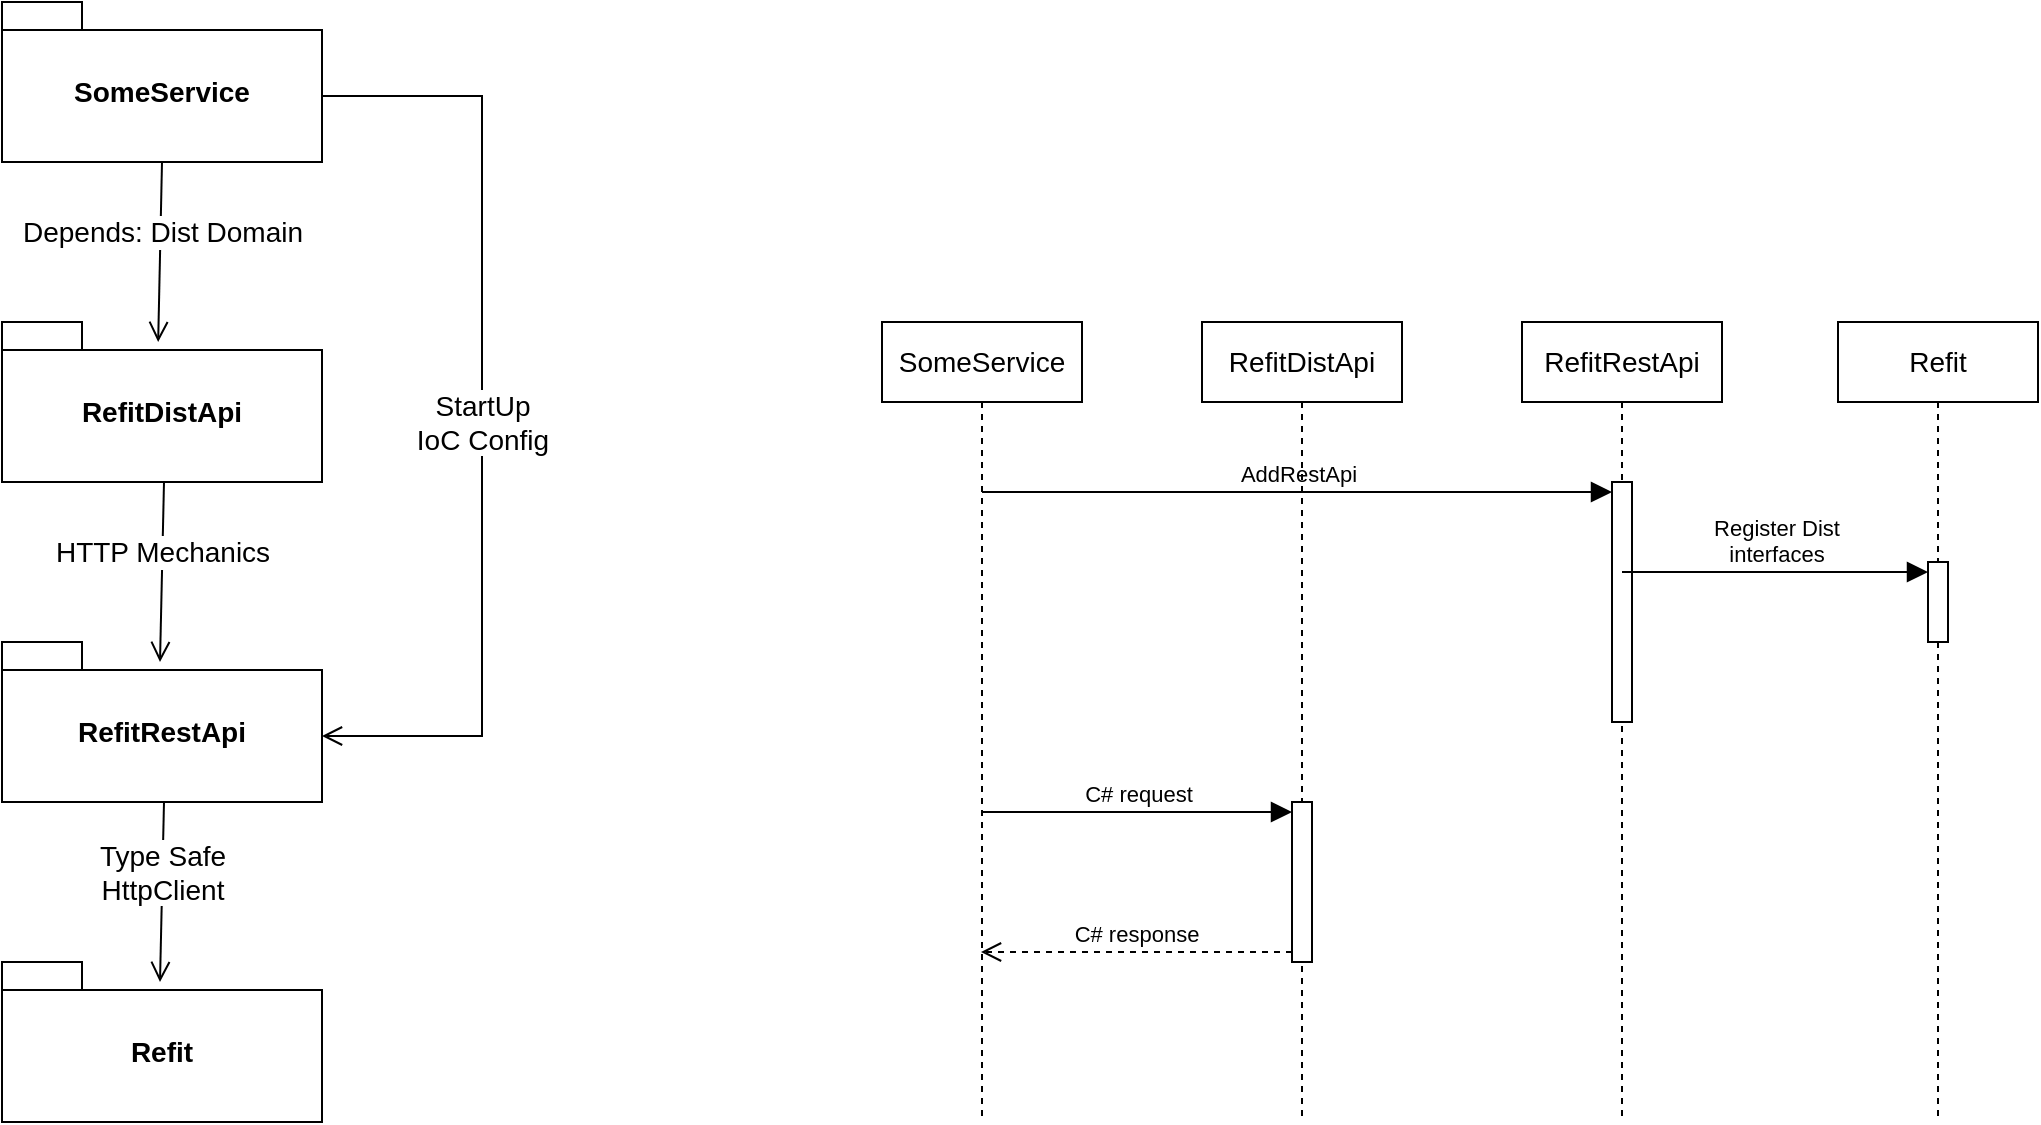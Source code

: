 <mxfile version="25.0.3">
  <diagram name="Page-1" id="WLlfpPFSu94DFn2KgERP">
    <mxGraphModel dx="979" dy="718" grid="1" gridSize="10" guides="1" tooltips="1" connect="1" arrows="1" fold="1" page="1" pageScale="1" pageWidth="850" pageHeight="1100" math="0" shadow="0">
      <root>
        <mxCell id="0" />
        <mxCell id="1" parent="0" />
        <mxCell id="RyZrumd5OsiniHk0rNsL-8" value="SomeService" style="shape=folder;fontStyle=1;spacingTop=10;tabWidth=40;tabHeight=14;tabPosition=left;html=1;whiteSpace=wrap;fontSize=14;" vertex="1" parent="1">
          <mxGeometry x="80" y="80" width="160" height="80" as="geometry" />
        </mxCell>
        <mxCell id="RyZrumd5OsiniHk0rNsL-9" value="RefitDistApi" style="shape=folder;fontStyle=1;spacingTop=10;tabWidth=40;tabHeight=14;tabPosition=left;html=1;whiteSpace=wrap;fontSize=14;" vertex="1" parent="1">
          <mxGeometry x="80" y="240" width="160" height="80" as="geometry" />
        </mxCell>
        <mxCell id="RyZrumd5OsiniHk0rNsL-10" value="RefitRestApi" style="shape=folder;fontStyle=1;spacingTop=10;tabWidth=40;tabHeight=14;tabPosition=left;html=1;whiteSpace=wrap;fontSize=14;" vertex="1" parent="1">
          <mxGeometry x="80" y="400" width="160" height="80" as="geometry" />
        </mxCell>
        <mxCell id="RyZrumd5OsiniHk0rNsL-11" value="" style="endArrow=open;startArrow=none;endFill=0;startFill=0;endSize=8;html=1;verticalAlign=bottom;labelBackgroundColor=none;strokeWidth=1;rounded=0;exitX=0.5;exitY=1;exitDx=0;exitDy=0;exitPerimeter=0;entryX=0.488;entryY=0.125;entryDx=0;entryDy=0;entryPerimeter=0;fontSize=14;" edge="1" parent="1" source="RyZrumd5OsiniHk0rNsL-8" target="RyZrumd5OsiniHk0rNsL-9">
          <mxGeometry width="160" relative="1" as="geometry">
            <mxPoint x="-80" y="460" as="sourcePoint" />
            <mxPoint x="80" y="460" as="targetPoint" />
          </mxGeometry>
        </mxCell>
        <mxCell id="RyZrumd5OsiniHk0rNsL-17" value="Depends: Dist Domain" style="edgeLabel;html=1;align=center;verticalAlign=middle;resizable=0;points=[];fontSize=14;" vertex="1" connectable="0" parent="RyZrumd5OsiniHk0rNsL-11">
          <mxGeometry x="-0.222" relative="1" as="geometry">
            <mxPoint as="offset" />
          </mxGeometry>
        </mxCell>
        <mxCell id="RyZrumd5OsiniHk0rNsL-16" value="" style="endArrow=open;startArrow=none;endFill=0;startFill=0;endSize=8;html=1;verticalAlign=bottom;labelBackgroundColor=none;strokeWidth=1;rounded=0;exitX=0;exitY=0;exitDx=160;exitDy=47;exitPerimeter=0;entryX=0;entryY=0;entryDx=160;entryDy=47;entryPerimeter=0;edgeStyle=orthogonalEdgeStyle;fontSize=14;" edge="1" parent="1" source="RyZrumd5OsiniHk0rNsL-8" target="RyZrumd5OsiniHk0rNsL-10">
          <mxGeometry width="160" relative="1" as="geometry">
            <mxPoint x="352" y="190" as="sourcePoint" />
            <mxPoint x="350" y="280" as="targetPoint" />
            <Array as="points">
              <mxPoint x="320" y="127" />
              <mxPoint x="320" y="447" />
            </Array>
          </mxGeometry>
        </mxCell>
        <mxCell id="RyZrumd5OsiniHk0rNsL-21" value="&lt;div&gt;StartUp&lt;/div&gt;&lt;div&gt;IoC Config&lt;br&gt;&lt;/div&gt;" style="edgeLabel;html=1;align=center;verticalAlign=middle;resizable=0;points=[];fontSize=14;" vertex="1" connectable="0" parent="RyZrumd5OsiniHk0rNsL-16">
          <mxGeometry x="-0.075" y="-2" relative="1" as="geometry">
            <mxPoint x="2" y="21" as="offset" />
          </mxGeometry>
        </mxCell>
        <mxCell id="RyZrumd5OsiniHk0rNsL-24" value="" style="endArrow=open;startArrow=none;endFill=0;startFill=0;endSize=8;html=1;verticalAlign=bottom;labelBackgroundColor=none;strokeWidth=1;rounded=0;exitX=0.5;exitY=1;exitDx=0;exitDy=0;exitPerimeter=0;entryX=0.488;entryY=0.125;entryDx=0;entryDy=0;entryPerimeter=0;fontSize=14;" edge="1" parent="1">
          <mxGeometry width="160" relative="1" as="geometry">
            <mxPoint x="161" y="320" as="sourcePoint" />
            <mxPoint x="159" y="410" as="targetPoint" />
          </mxGeometry>
        </mxCell>
        <mxCell id="RyZrumd5OsiniHk0rNsL-25" value="HTTP Mechanics" style="edgeLabel;html=1;align=center;verticalAlign=middle;resizable=0;points=[];fontSize=14;" vertex="1" connectable="0" parent="RyZrumd5OsiniHk0rNsL-24">
          <mxGeometry x="-0.222" relative="1" as="geometry">
            <mxPoint as="offset" />
          </mxGeometry>
        </mxCell>
        <mxCell id="RyZrumd5OsiniHk0rNsL-26" value="SomeService" style="shape=umlLifeline;perimeter=lifelinePerimeter;whiteSpace=wrap;html=1;container=1;dropTarget=0;collapsible=0;recursiveResize=0;outlineConnect=0;portConstraint=eastwest;newEdgeStyle={&quot;curved&quot;:0,&quot;rounded&quot;:0};fontFamily=Helvetica;fontSize=14;fontColor=default;labelBackgroundColor=none;" vertex="1" parent="1">
          <mxGeometry x="520" y="240" width="100" height="400" as="geometry" />
        </mxCell>
        <mxCell id="RyZrumd5OsiniHk0rNsL-27" value="RefitDistApi" style="shape=umlLifeline;perimeter=lifelinePerimeter;whiteSpace=wrap;html=1;container=1;dropTarget=0;collapsible=0;recursiveResize=0;outlineConnect=0;portConstraint=eastwest;newEdgeStyle={&quot;curved&quot;:0,&quot;rounded&quot;:0};fontFamily=Helvetica;fontSize=14;fontColor=default;labelBackgroundColor=none;" vertex="1" parent="1">
          <mxGeometry x="680" y="240" width="100" height="400" as="geometry" />
        </mxCell>
        <mxCell id="RyZrumd5OsiniHk0rNsL-32" value="" style="html=1;points=[[0,0,0,0,5],[0,1,0,0,-5],[1,0,0,0,5],[1,1,0,0,-5]];perimeter=orthogonalPerimeter;outlineConnect=0;targetShapes=umlLifeline;portConstraint=eastwest;newEdgeStyle={&quot;curved&quot;:0,&quot;rounded&quot;:0};fontFamily=Helvetica;fontSize=11;fontColor=default;labelBackgroundColor=none;" vertex="1" parent="RyZrumd5OsiniHk0rNsL-27">
          <mxGeometry x="45" y="240" width="10" height="80" as="geometry" />
        </mxCell>
        <mxCell id="RyZrumd5OsiniHk0rNsL-33" value="C# request" style="html=1;verticalAlign=bottom;endArrow=block;curved=0;rounded=0;entryX=0;entryY=0;entryDx=0;entryDy=5;strokeColor=default;strokeWidth=1;align=center;fontFamily=Helvetica;fontSize=11;fontColor=default;labelBackgroundColor=none;endSize=8;" edge="1" target="RyZrumd5OsiniHk0rNsL-32" parent="RyZrumd5OsiniHk0rNsL-27">
          <mxGeometry relative="1" as="geometry">
            <mxPoint x="-110.5" y="245" as="sourcePoint" />
          </mxGeometry>
        </mxCell>
        <mxCell id="RyZrumd5OsiniHk0rNsL-34" value="C# response" style="html=1;verticalAlign=bottom;endArrow=open;dashed=1;endSize=8;curved=0;rounded=0;exitX=0;exitY=1;exitDx=0;exitDy=-5;strokeColor=default;strokeWidth=1;align=center;fontFamily=Helvetica;fontSize=11;fontColor=default;labelBackgroundColor=none;" edge="1" source="RyZrumd5OsiniHk0rNsL-32" parent="RyZrumd5OsiniHk0rNsL-27">
          <mxGeometry relative="1" as="geometry">
            <mxPoint x="-110.5" y="315" as="targetPoint" />
          </mxGeometry>
        </mxCell>
        <mxCell id="RyZrumd5OsiniHk0rNsL-28" value="RefitRestApi" style="shape=umlLifeline;perimeter=lifelinePerimeter;whiteSpace=wrap;html=1;container=1;dropTarget=0;collapsible=0;recursiveResize=0;outlineConnect=0;portConstraint=eastwest;newEdgeStyle={&quot;curved&quot;:0,&quot;rounded&quot;:0};fontFamily=Helvetica;fontSize=14;fontColor=default;labelBackgroundColor=none;" vertex="1" parent="1">
          <mxGeometry x="840" y="240" width="100" height="400" as="geometry" />
        </mxCell>
        <mxCell id="RyZrumd5OsiniHk0rNsL-29" value="" style="html=1;points=[[0,0,0,0,5],[0,1,0,0,-5],[1,0,0,0,5],[1,1,0,0,-5]];perimeter=orthogonalPerimeter;outlineConnect=0;targetShapes=umlLifeline;portConstraint=eastwest;newEdgeStyle={&quot;curved&quot;:0,&quot;rounded&quot;:0};fontFamily=Helvetica;fontSize=11;fontColor=default;labelBackgroundColor=none;" vertex="1" parent="RyZrumd5OsiniHk0rNsL-28">
          <mxGeometry x="45" y="80" width="10" height="120" as="geometry" />
        </mxCell>
        <mxCell id="RyZrumd5OsiniHk0rNsL-30" value="AddRestApi" style="html=1;verticalAlign=bottom;endArrow=block;curved=0;rounded=0;entryX=0;entryY=0;entryDx=0;entryDy=5;strokeColor=default;strokeWidth=1;align=center;fontFamily=Helvetica;fontSize=11;fontColor=default;labelBackgroundColor=none;endSize=8;" edge="1" target="RyZrumd5OsiniHk0rNsL-29" parent="1" source="RyZrumd5OsiniHk0rNsL-26">
          <mxGeometry relative="1" as="geometry">
            <mxPoint x="655" y="325" as="sourcePoint" />
          </mxGeometry>
        </mxCell>
        <mxCell id="RyZrumd5OsiniHk0rNsL-35" value="Refit" style="shape=umlLifeline;perimeter=lifelinePerimeter;whiteSpace=wrap;html=1;container=1;dropTarget=0;collapsible=0;recursiveResize=0;outlineConnect=0;portConstraint=eastwest;newEdgeStyle={&quot;curved&quot;:0,&quot;rounded&quot;:0};fontFamily=Helvetica;fontSize=14;fontColor=default;labelBackgroundColor=none;" vertex="1" parent="1">
          <mxGeometry x="998" y="240" width="100" height="400" as="geometry" />
        </mxCell>
        <mxCell id="RyZrumd5OsiniHk0rNsL-36" value="" style="html=1;points=[[0,0,0,0,5],[0,1,0,0,-5],[1,0,0,0,5],[1,1,0,0,-5]];perimeter=orthogonalPerimeter;outlineConnect=0;targetShapes=umlLifeline;portConstraint=eastwest;newEdgeStyle={&quot;curved&quot;:0,&quot;rounded&quot;:0};fontFamily=Helvetica;fontSize=11;fontColor=default;labelBackgroundColor=none;" vertex="1" parent="RyZrumd5OsiniHk0rNsL-35">
          <mxGeometry x="45" y="120" width="10" height="40" as="geometry" />
        </mxCell>
        <mxCell id="RyZrumd5OsiniHk0rNsL-37" value="Refit" style="shape=folder;fontStyle=1;spacingTop=10;tabWidth=40;tabHeight=14;tabPosition=left;html=1;whiteSpace=wrap;fontSize=14;" vertex="1" parent="1">
          <mxGeometry x="80" y="560" width="160" height="80" as="geometry" />
        </mxCell>
        <mxCell id="RyZrumd5OsiniHk0rNsL-43" value="&lt;div&gt;Register Dist&lt;/div&gt;&lt;div&gt;interfaces&lt;br&gt;&lt;/div&gt;" style="html=1;verticalAlign=bottom;endArrow=block;curved=0;rounded=0;entryX=0;entryY=0;entryDx=0;entryDy=5;strokeColor=default;strokeWidth=1;align=center;fontFamily=Helvetica;fontSize=11;fontColor=default;labelBackgroundColor=none;endSize=8;entryPerimeter=0;" edge="1" parent="1" source="RyZrumd5OsiniHk0rNsL-28" target="RyZrumd5OsiniHk0rNsL-36">
          <mxGeometry relative="1" as="geometry">
            <mxPoint x="780" y="439.5" as="sourcePoint" />
            <mxPoint x="1090" y="439.5" as="targetPoint" />
          </mxGeometry>
        </mxCell>
        <mxCell id="RyZrumd5OsiniHk0rNsL-41" value="" style="endArrow=open;startArrow=none;endFill=0;startFill=0;endSize=8;html=1;verticalAlign=bottom;labelBackgroundColor=none;strokeWidth=1;rounded=0;exitX=0.5;exitY=1;exitDx=0;exitDy=0;exitPerimeter=0;entryX=0.488;entryY=0.125;entryDx=0;entryDy=0;entryPerimeter=0;fontSize=14;" edge="1" parent="1">
          <mxGeometry width="160" relative="1" as="geometry">
            <mxPoint x="161" y="480" as="sourcePoint" />
            <mxPoint x="159" y="570" as="targetPoint" />
          </mxGeometry>
        </mxCell>
        <mxCell id="RyZrumd5OsiniHk0rNsL-42" value="&lt;div&gt;Type Safe&lt;/div&gt;&lt;div&gt;HttpClient&lt;/div&gt;" style="edgeLabel;html=1;align=center;verticalAlign=middle;resizable=0;points=[];fontSize=14;" vertex="1" connectable="0" parent="RyZrumd5OsiniHk0rNsL-41">
          <mxGeometry x="-0.222" relative="1" as="geometry">
            <mxPoint as="offset" />
          </mxGeometry>
        </mxCell>
      </root>
    </mxGraphModel>
  </diagram>
</mxfile>
